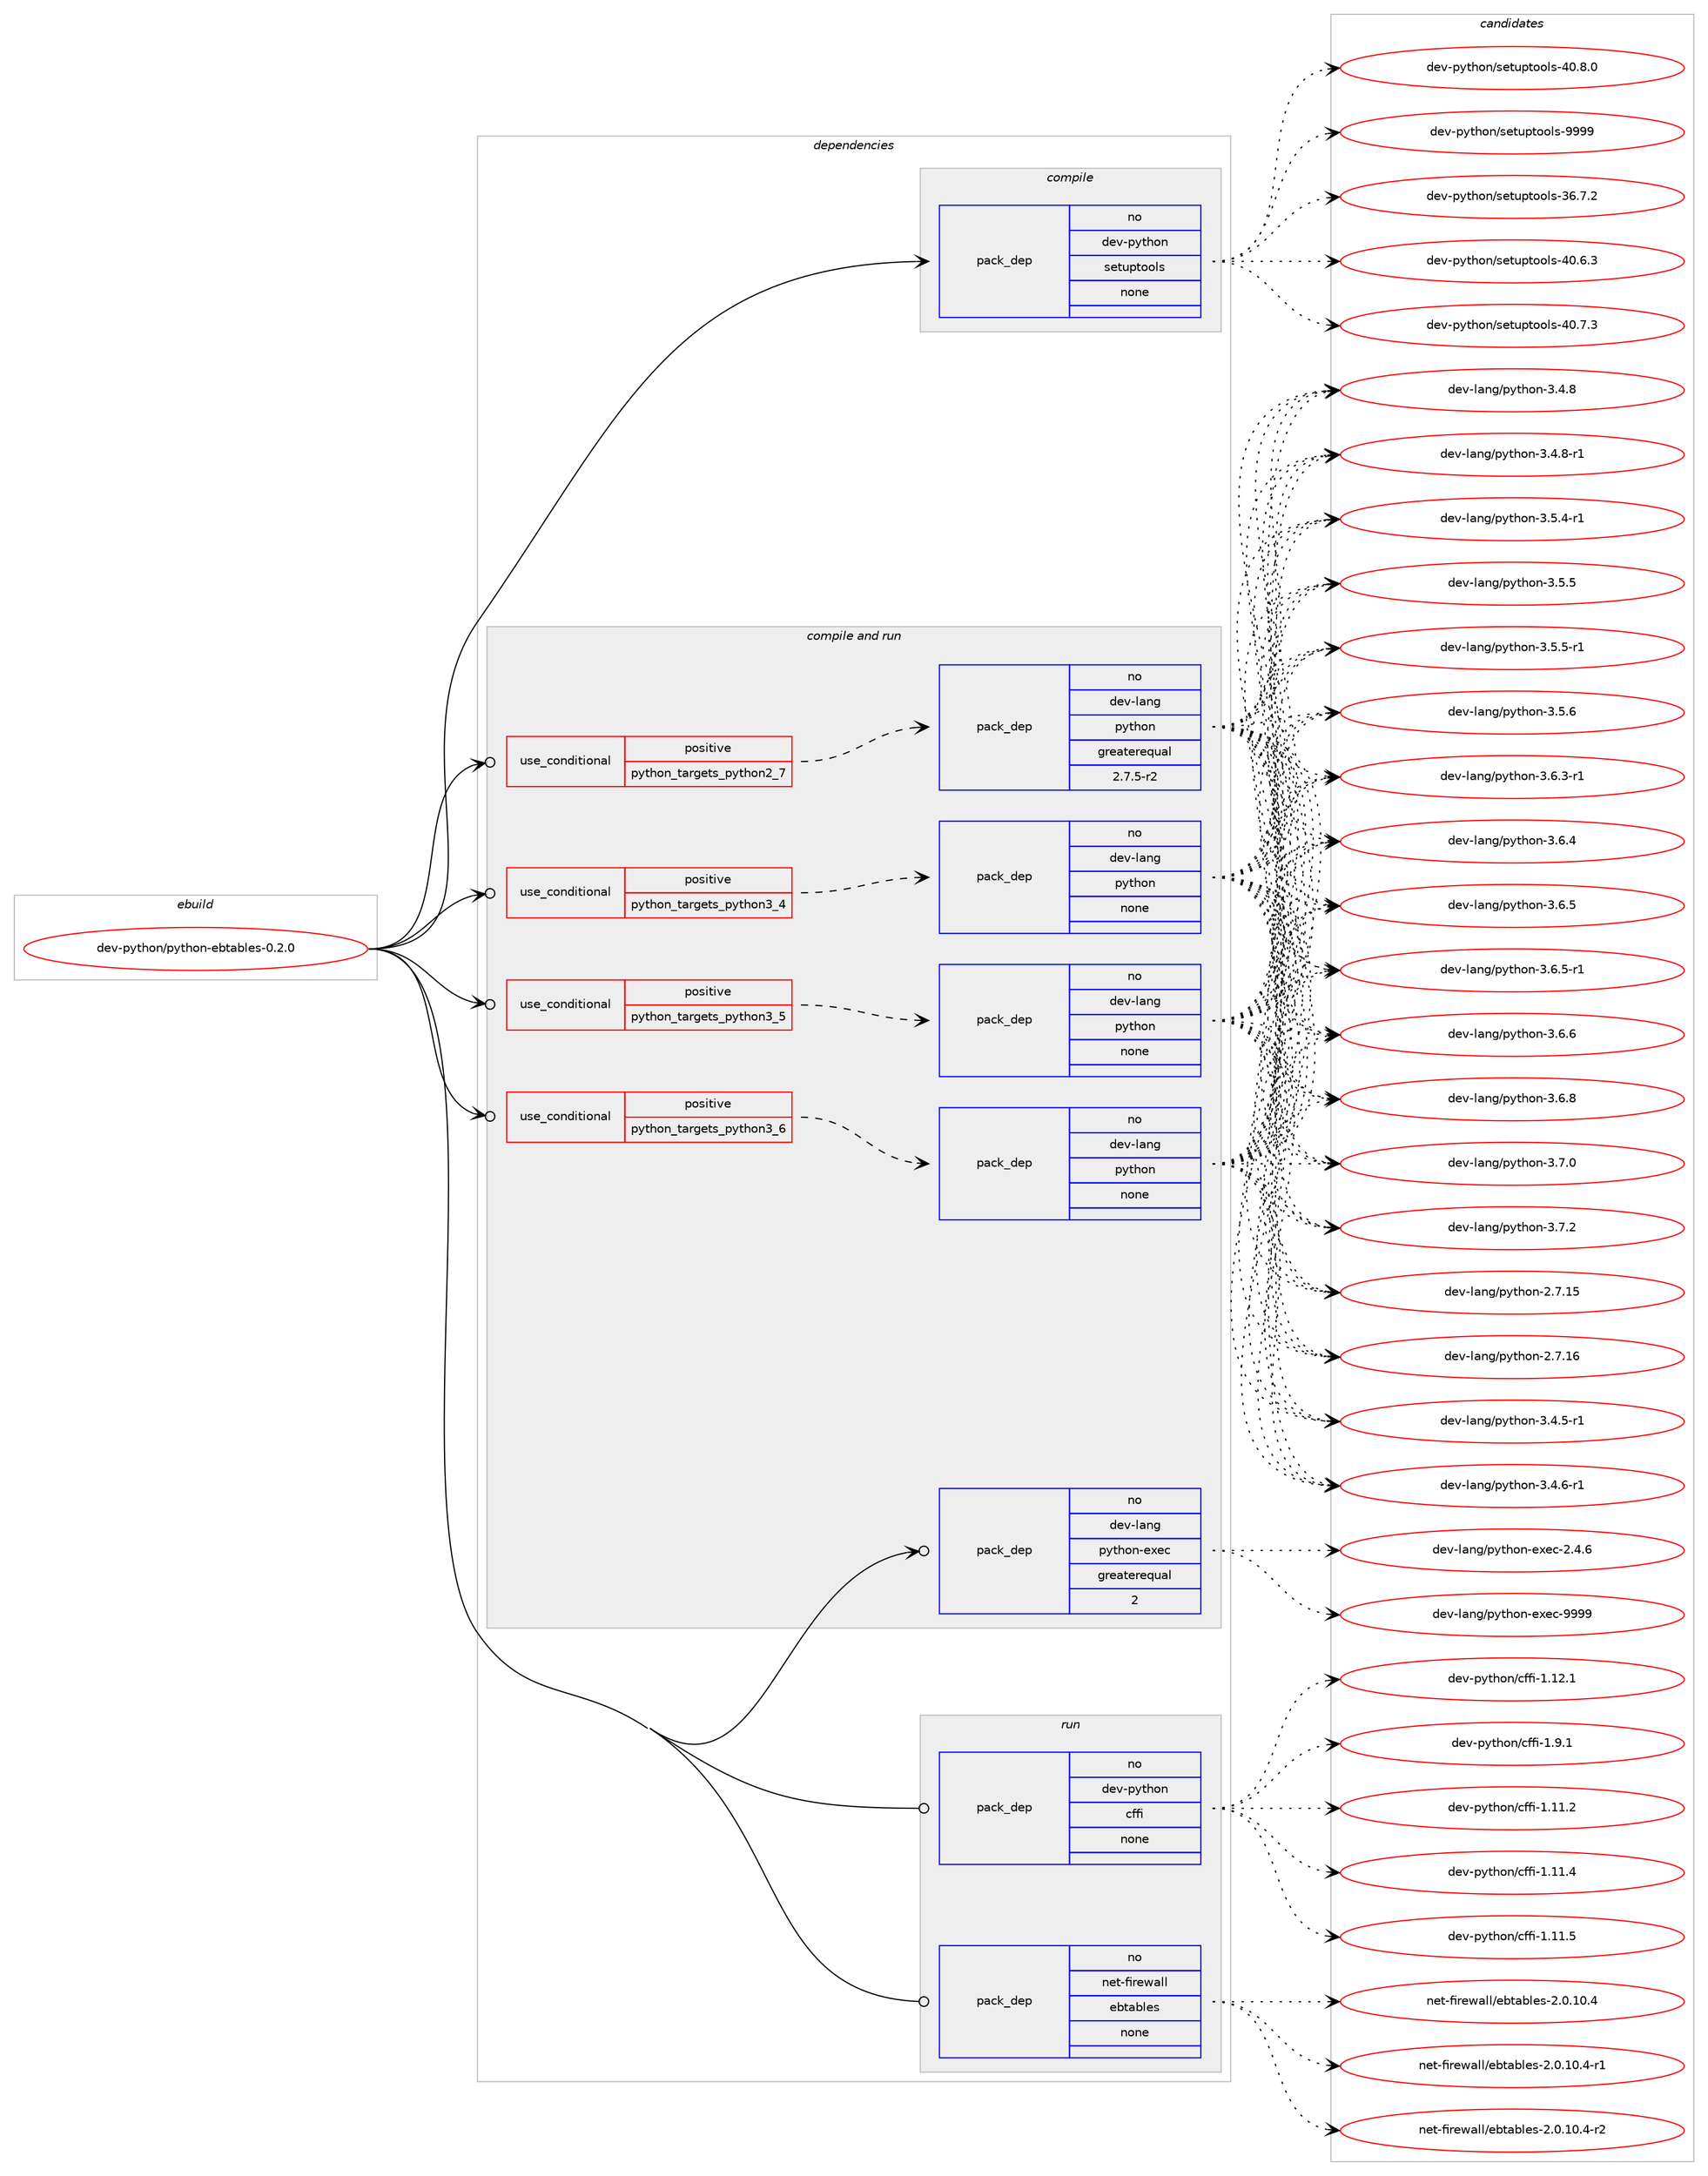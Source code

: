 digraph prolog {

# *************
# Graph options
# *************

newrank=true;
concentrate=true;
compound=true;
graph [rankdir=LR,fontname=Helvetica,fontsize=10,ranksep=1.5];#, ranksep=2.5, nodesep=0.2];
edge  [arrowhead=vee];
node  [fontname=Helvetica,fontsize=10];

# **********
# The ebuild
# **********

subgraph cluster_leftcol {
color=gray;
rank=same;
label=<<i>ebuild</i>>;
id [label="dev-python/python-ebtables-0.2.0", color=red, width=4, href="../dev-python/python-ebtables-0.2.0.svg"];
}

# ****************
# The dependencies
# ****************

subgraph cluster_midcol {
color=gray;
label=<<i>dependencies</i>>;
subgraph cluster_compile {
fillcolor="#eeeeee";
style=filled;
label=<<i>compile</i>>;
subgraph pack1028793 {
dependency1434729 [label=<<TABLE BORDER="0" CELLBORDER="1" CELLSPACING="0" CELLPADDING="4" WIDTH="220"><TR><TD ROWSPAN="6" CELLPADDING="30">pack_dep</TD></TR><TR><TD WIDTH="110">no</TD></TR><TR><TD>dev-python</TD></TR><TR><TD>setuptools</TD></TR><TR><TD>none</TD></TR><TR><TD></TD></TR></TABLE>>, shape=none, color=blue];
}
id:e -> dependency1434729:w [weight=20,style="solid",arrowhead="vee"];
}
subgraph cluster_compileandrun {
fillcolor="#eeeeee";
style=filled;
label=<<i>compile and run</i>>;
subgraph cond382583 {
dependency1434730 [label=<<TABLE BORDER="0" CELLBORDER="1" CELLSPACING="0" CELLPADDING="4"><TR><TD ROWSPAN="3" CELLPADDING="10">use_conditional</TD></TR><TR><TD>positive</TD></TR><TR><TD>python_targets_python2_7</TD></TR></TABLE>>, shape=none, color=red];
subgraph pack1028794 {
dependency1434731 [label=<<TABLE BORDER="0" CELLBORDER="1" CELLSPACING="0" CELLPADDING="4" WIDTH="220"><TR><TD ROWSPAN="6" CELLPADDING="30">pack_dep</TD></TR><TR><TD WIDTH="110">no</TD></TR><TR><TD>dev-lang</TD></TR><TR><TD>python</TD></TR><TR><TD>greaterequal</TD></TR><TR><TD>2.7.5-r2</TD></TR></TABLE>>, shape=none, color=blue];
}
dependency1434730:e -> dependency1434731:w [weight=20,style="dashed",arrowhead="vee"];
}
id:e -> dependency1434730:w [weight=20,style="solid",arrowhead="odotvee"];
subgraph cond382584 {
dependency1434732 [label=<<TABLE BORDER="0" CELLBORDER="1" CELLSPACING="0" CELLPADDING="4"><TR><TD ROWSPAN="3" CELLPADDING="10">use_conditional</TD></TR><TR><TD>positive</TD></TR><TR><TD>python_targets_python3_4</TD></TR></TABLE>>, shape=none, color=red];
subgraph pack1028795 {
dependency1434733 [label=<<TABLE BORDER="0" CELLBORDER="1" CELLSPACING="0" CELLPADDING="4" WIDTH="220"><TR><TD ROWSPAN="6" CELLPADDING="30">pack_dep</TD></TR><TR><TD WIDTH="110">no</TD></TR><TR><TD>dev-lang</TD></TR><TR><TD>python</TD></TR><TR><TD>none</TD></TR><TR><TD></TD></TR></TABLE>>, shape=none, color=blue];
}
dependency1434732:e -> dependency1434733:w [weight=20,style="dashed",arrowhead="vee"];
}
id:e -> dependency1434732:w [weight=20,style="solid",arrowhead="odotvee"];
subgraph cond382585 {
dependency1434734 [label=<<TABLE BORDER="0" CELLBORDER="1" CELLSPACING="0" CELLPADDING="4"><TR><TD ROWSPAN="3" CELLPADDING="10">use_conditional</TD></TR><TR><TD>positive</TD></TR><TR><TD>python_targets_python3_5</TD></TR></TABLE>>, shape=none, color=red];
subgraph pack1028796 {
dependency1434735 [label=<<TABLE BORDER="0" CELLBORDER="1" CELLSPACING="0" CELLPADDING="4" WIDTH="220"><TR><TD ROWSPAN="6" CELLPADDING="30">pack_dep</TD></TR><TR><TD WIDTH="110">no</TD></TR><TR><TD>dev-lang</TD></TR><TR><TD>python</TD></TR><TR><TD>none</TD></TR><TR><TD></TD></TR></TABLE>>, shape=none, color=blue];
}
dependency1434734:e -> dependency1434735:w [weight=20,style="dashed",arrowhead="vee"];
}
id:e -> dependency1434734:w [weight=20,style="solid",arrowhead="odotvee"];
subgraph cond382586 {
dependency1434736 [label=<<TABLE BORDER="0" CELLBORDER="1" CELLSPACING="0" CELLPADDING="4"><TR><TD ROWSPAN="3" CELLPADDING="10">use_conditional</TD></TR><TR><TD>positive</TD></TR><TR><TD>python_targets_python3_6</TD></TR></TABLE>>, shape=none, color=red];
subgraph pack1028797 {
dependency1434737 [label=<<TABLE BORDER="0" CELLBORDER="1" CELLSPACING="0" CELLPADDING="4" WIDTH="220"><TR><TD ROWSPAN="6" CELLPADDING="30">pack_dep</TD></TR><TR><TD WIDTH="110">no</TD></TR><TR><TD>dev-lang</TD></TR><TR><TD>python</TD></TR><TR><TD>none</TD></TR><TR><TD></TD></TR></TABLE>>, shape=none, color=blue];
}
dependency1434736:e -> dependency1434737:w [weight=20,style="dashed",arrowhead="vee"];
}
id:e -> dependency1434736:w [weight=20,style="solid",arrowhead="odotvee"];
subgraph pack1028798 {
dependency1434738 [label=<<TABLE BORDER="0" CELLBORDER="1" CELLSPACING="0" CELLPADDING="4" WIDTH="220"><TR><TD ROWSPAN="6" CELLPADDING="30">pack_dep</TD></TR><TR><TD WIDTH="110">no</TD></TR><TR><TD>dev-lang</TD></TR><TR><TD>python-exec</TD></TR><TR><TD>greaterequal</TD></TR><TR><TD>2</TD></TR></TABLE>>, shape=none, color=blue];
}
id:e -> dependency1434738:w [weight=20,style="solid",arrowhead="odotvee"];
}
subgraph cluster_run {
fillcolor="#eeeeee";
style=filled;
label=<<i>run</i>>;
subgraph pack1028799 {
dependency1434739 [label=<<TABLE BORDER="0" CELLBORDER="1" CELLSPACING="0" CELLPADDING="4" WIDTH="220"><TR><TD ROWSPAN="6" CELLPADDING="30">pack_dep</TD></TR><TR><TD WIDTH="110">no</TD></TR><TR><TD>dev-python</TD></TR><TR><TD>cffi</TD></TR><TR><TD>none</TD></TR><TR><TD></TD></TR></TABLE>>, shape=none, color=blue];
}
id:e -> dependency1434739:w [weight=20,style="solid",arrowhead="odot"];
subgraph pack1028800 {
dependency1434740 [label=<<TABLE BORDER="0" CELLBORDER="1" CELLSPACING="0" CELLPADDING="4" WIDTH="220"><TR><TD ROWSPAN="6" CELLPADDING="30">pack_dep</TD></TR><TR><TD WIDTH="110">no</TD></TR><TR><TD>net-firewall</TD></TR><TR><TD>ebtables</TD></TR><TR><TD>none</TD></TR><TR><TD></TD></TR></TABLE>>, shape=none, color=blue];
}
id:e -> dependency1434740:w [weight=20,style="solid",arrowhead="odot"];
}
}

# **************
# The candidates
# **************

subgraph cluster_choices {
rank=same;
color=gray;
label=<<i>candidates</i>>;

subgraph choice1028793 {
color=black;
nodesep=1;
choice100101118451121211161041111104711510111611711211611111110811545515446554650 [label="dev-python/setuptools-36.7.2", color=red, width=4,href="../dev-python/setuptools-36.7.2.svg"];
choice100101118451121211161041111104711510111611711211611111110811545524846544651 [label="dev-python/setuptools-40.6.3", color=red, width=4,href="../dev-python/setuptools-40.6.3.svg"];
choice100101118451121211161041111104711510111611711211611111110811545524846554651 [label="dev-python/setuptools-40.7.3", color=red, width=4,href="../dev-python/setuptools-40.7.3.svg"];
choice100101118451121211161041111104711510111611711211611111110811545524846564648 [label="dev-python/setuptools-40.8.0", color=red, width=4,href="../dev-python/setuptools-40.8.0.svg"];
choice10010111845112121116104111110471151011161171121161111111081154557575757 [label="dev-python/setuptools-9999", color=red, width=4,href="../dev-python/setuptools-9999.svg"];
dependency1434729:e -> choice100101118451121211161041111104711510111611711211611111110811545515446554650:w [style=dotted,weight="100"];
dependency1434729:e -> choice100101118451121211161041111104711510111611711211611111110811545524846544651:w [style=dotted,weight="100"];
dependency1434729:e -> choice100101118451121211161041111104711510111611711211611111110811545524846554651:w [style=dotted,weight="100"];
dependency1434729:e -> choice100101118451121211161041111104711510111611711211611111110811545524846564648:w [style=dotted,weight="100"];
dependency1434729:e -> choice10010111845112121116104111110471151011161171121161111111081154557575757:w [style=dotted,weight="100"];
}
subgraph choice1028794 {
color=black;
nodesep=1;
choice10010111845108971101034711212111610411111045504655464953 [label="dev-lang/python-2.7.15", color=red, width=4,href="../dev-lang/python-2.7.15.svg"];
choice10010111845108971101034711212111610411111045504655464954 [label="dev-lang/python-2.7.16", color=red, width=4,href="../dev-lang/python-2.7.16.svg"];
choice1001011184510897110103471121211161041111104551465246534511449 [label="dev-lang/python-3.4.5-r1", color=red, width=4,href="../dev-lang/python-3.4.5-r1.svg"];
choice1001011184510897110103471121211161041111104551465246544511449 [label="dev-lang/python-3.4.6-r1", color=red, width=4,href="../dev-lang/python-3.4.6-r1.svg"];
choice100101118451089711010347112121116104111110455146524656 [label="dev-lang/python-3.4.8", color=red, width=4,href="../dev-lang/python-3.4.8.svg"];
choice1001011184510897110103471121211161041111104551465246564511449 [label="dev-lang/python-3.4.8-r1", color=red, width=4,href="../dev-lang/python-3.4.8-r1.svg"];
choice1001011184510897110103471121211161041111104551465346524511449 [label="dev-lang/python-3.5.4-r1", color=red, width=4,href="../dev-lang/python-3.5.4-r1.svg"];
choice100101118451089711010347112121116104111110455146534653 [label="dev-lang/python-3.5.5", color=red, width=4,href="../dev-lang/python-3.5.5.svg"];
choice1001011184510897110103471121211161041111104551465346534511449 [label="dev-lang/python-3.5.5-r1", color=red, width=4,href="../dev-lang/python-3.5.5-r1.svg"];
choice100101118451089711010347112121116104111110455146534654 [label="dev-lang/python-3.5.6", color=red, width=4,href="../dev-lang/python-3.5.6.svg"];
choice1001011184510897110103471121211161041111104551465446514511449 [label="dev-lang/python-3.6.3-r1", color=red, width=4,href="../dev-lang/python-3.6.3-r1.svg"];
choice100101118451089711010347112121116104111110455146544652 [label="dev-lang/python-3.6.4", color=red, width=4,href="../dev-lang/python-3.6.4.svg"];
choice100101118451089711010347112121116104111110455146544653 [label="dev-lang/python-3.6.5", color=red, width=4,href="../dev-lang/python-3.6.5.svg"];
choice1001011184510897110103471121211161041111104551465446534511449 [label="dev-lang/python-3.6.5-r1", color=red, width=4,href="../dev-lang/python-3.6.5-r1.svg"];
choice100101118451089711010347112121116104111110455146544654 [label="dev-lang/python-3.6.6", color=red, width=4,href="../dev-lang/python-3.6.6.svg"];
choice100101118451089711010347112121116104111110455146544656 [label="dev-lang/python-3.6.8", color=red, width=4,href="../dev-lang/python-3.6.8.svg"];
choice100101118451089711010347112121116104111110455146554648 [label="dev-lang/python-3.7.0", color=red, width=4,href="../dev-lang/python-3.7.0.svg"];
choice100101118451089711010347112121116104111110455146554650 [label="dev-lang/python-3.7.2", color=red, width=4,href="../dev-lang/python-3.7.2.svg"];
dependency1434731:e -> choice10010111845108971101034711212111610411111045504655464953:w [style=dotted,weight="100"];
dependency1434731:e -> choice10010111845108971101034711212111610411111045504655464954:w [style=dotted,weight="100"];
dependency1434731:e -> choice1001011184510897110103471121211161041111104551465246534511449:w [style=dotted,weight="100"];
dependency1434731:e -> choice1001011184510897110103471121211161041111104551465246544511449:w [style=dotted,weight="100"];
dependency1434731:e -> choice100101118451089711010347112121116104111110455146524656:w [style=dotted,weight="100"];
dependency1434731:e -> choice1001011184510897110103471121211161041111104551465246564511449:w [style=dotted,weight="100"];
dependency1434731:e -> choice1001011184510897110103471121211161041111104551465346524511449:w [style=dotted,weight="100"];
dependency1434731:e -> choice100101118451089711010347112121116104111110455146534653:w [style=dotted,weight="100"];
dependency1434731:e -> choice1001011184510897110103471121211161041111104551465346534511449:w [style=dotted,weight="100"];
dependency1434731:e -> choice100101118451089711010347112121116104111110455146534654:w [style=dotted,weight="100"];
dependency1434731:e -> choice1001011184510897110103471121211161041111104551465446514511449:w [style=dotted,weight="100"];
dependency1434731:e -> choice100101118451089711010347112121116104111110455146544652:w [style=dotted,weight="100"];
dependency1434731:e -> choice100101118451089711010347112121116104111110455146544653:w [style=dotted,weight="100"];
dependency1434731:e -> choice1001011184510897110103471121211161041111104551465446534511449:w [style=dotted,weight="100"];
dependency1434731:e -> choice100101118451089711010347112121116104111110455146544654:w [style=dotted,weight="100"];
dependency1434731:e -> choice100101118451089711010347112121116104111110455146544656:w [style=dotted,weight="100"];
dependency1434731:e -> choice100101118451089711010347112121116104111110455146554648:w [style=dotted,weight="100"];
dependency1434731:e -> choice100101118451089711010347112121116104111110455146554650:w [style=dotted,weight="100"];
}
subgraph choice1028795 {
color=black;
nodesep=1;
choice10010111845108971101034711212111610411111045504655464953 [label="dev-lang/python-2.7.15", color=red, width=4,href="../dev-lang/python-2.7.15.svg"];
choice10010111845108971101034711212111610411111045504655464954 [label="dev-lang/python-2.7.16", color=red, width=4,href="../dev-lang/python-2.7.16.svg"];
choice1001011184510897110103471121211161041111104551465246534511449 [label="dev-lang/python-3.4.5-r1", color=red, width=4,href="../dev-lang/python-3.4.5-r1.svg"];
choice1001011184510897110103471121211161041111104551465246544511449 [label="dev-lang/python-3.4.6-r1", color=red, width=4,href="../dev-lang/python-3.4.6-r1.svg"];
choice100101118451089711010347112121116104111110455146524656 [label="dev-lang/python-3.4.8", color=red, width=4,href="../dev-lang/python-3.4.8.svg"];
choice1001011184510897110103471121211161041111104551465246564511449 [label="dev-lang/python-3.4.8-r1", color=red, width=4,href="../dev-lang/python-3.4.8-r1.svg"];
choice1001011184510897110103471121211161041111104551465346524511449 [label="dev-lang/python-3.5.4-r1", color=red, width=4,href="../dev-lang/python-3.5.4-r1.svg"];
choice100101118451089711010347112121116104111110455146534653 [label="dev-lang/python-3.5.5", color=red, width=4,href="../dev-lang/python-3.5.5.svg"];
choice1001011184510897110103471121211161041111104551465346534511449 [label="dev-lang/python-3.5.5-r1", color=red, width=4,href="../dev-lang/python-3.5.5-r1.svg"];
choice100101118451089711010347112121116104111110455146534654 [label="dev-lang/python-3.5.6", color=red, width=4,href="../dev-lang/python-3.5.6.svg"];
choice1001011184510897110103471121211161041111104551465446514511449 [label="dev-lang/python-3.6.3-r1", color=red, width=4,href="../dev-lang/python-3.6.3-r1.svg"];
choice100101118451089711010347112121116104111110455146544652 [label="dev-lang/python-3.6.4", color=red, width=4,href="../dev-lang/python-3.6.4.svg"];
choice100101118451089711010347112121116104111110455146544653 [label="dev-lang/python-3.6.5", color=red, width=4,href="../dev-lang/python-3.6.5.svg"];
choice1001011184510897110103471121211161041111104551465446534511449 [label="dev-lang/python-3.6.5-r1", color=red, width=4,href="../dev-lang/python-3.6.5-r1.svg"];
choice100101118451089711010347112121116104111110455146544654 [label="dev-lang/python-3.6.6", color=red, width=4,href="../dev-lang/python-3.6.6.svg"];
choice100101118451089711010347112121116104111110455146544656 [label="dev-lang/python-3.6.8", color=red, width=4,href="../dev-lang/python-3.6.8.svg"];
choice100101118451089711010347112121116104111110455146554648 [label="dev-lang/python-3.7.0", color=red, width=4,href="../dev-lang/python-3.7.0.svg"];
choice100101118451089711010347112121116104111110455146554650 [label="dev-lang/python-3.7.2", color=red, width=4,href="../dev-lang/python-3.7.2.svg"];
dependency1434733:e -> choice10010111845108971101034711212111610411111045504655464953:w [style=dotted,weight="100"];
dependency1434733:e -> choice10010111845108971101034711212111610411111045504655464954:w [style=dotted,weight="100"];
dependency1434733:e -> choice1001011184510897110103471121211161041111104551465246534511449:w [style=dotted,weight="100"];
dependency1434733:e -> choice1001011184510897110103471121211161041111104551465246544511449:w [style=dotted,weight="100"];
dependency1434733:e -> choice100101118451089711010347112121116104111110455146524656:w [style=dotted,weight="100"];
dependency1434733:e -> choice1001011184510897110103471121211161041111104551465246564511449:w [style=dotted,weight="100"];
dependency1434733:e -> choice1001011184510897110103471121211161041111104551465346524511449:w [style=dotted,weight="100"];
dependency1434733:e -> choice100101118451089711010347112121116104111110455146534653:w [style=dotted,weight="100"];
dependency1434733:e -> choice1001011184510897110103471121211161041111104551465346534511449:w [style=dotted,weight="100"];
dependency1434733:e -> choice100101118451089711010347112121116104111110455146534654:w [style=dotted,weight="100"];
dependency1434733:e -> choice1001011184510897110103471121211161041111104551465446514511449:w [style=dotted,weight="100"];
dependency1434733:e -> choice100101118451089711010347112121116104111110455146544652:w [style=dotted,weight="100"];
dependency1434733:e -> choice100101118451089711010347112121116104111110455146544653:w [style=dotted,weight="100"];
dependency1434733:e -> choice1001011184510897110103471121211161041111104551465446534511449:w [style=dotted,weight="100"];
dependency1434733:e -> choice100101118451089711010347112121116104111110455146544654:w [style=dotted,weight="100"];
dependency1434733:e -> choice100101118451089711010347112121116104111110455146544656:w [style=dotted,weight="100"];
dependency1434733:e -> choice100101118451089711010347112121116104111110455146554648:w [style=dotted,weight="100"];
dependency1434733:e -> choice100101118451089711010347112121116104111110455146554650:w [style=dotted,weight="100"];
}
subgraph choice1028796 {
color=black;
nodesep=1;
choice10010111845108971101034711212111610411111045504655464953 [label="dev-lang/python-2.7.15", color=red, width=4,href="../dev-lang/python-2.7.15.svg"];
choice10010111845108971101034711212111610411111045504655464954 [label="dev-lang/python-2.7.16", color=red, width=4,href="../dev-lang/python-2.7.16.svg"];
choice1001011184510897110103471121211161041111104551465246534511449 [label="dev-lang/python-3.4.5-r1", color=red, width=4,href="../dev-lang/python-3.4.5-r1.svg"];
choice1001011184510897110103471121211161041111104551465246544511449 [label="dev-lang/python-3.4.6-r1", color=red, width=4,href="../dev-lang/python-3.4.6-r1.svg"];
choice100101118451089711010347112121116104111110455146524656 [label="dev-lang/python-3.4.8", color=red, width=4,href="../dev-lang/python-3.4.8.svg"];
choice1001011184510897110103471121211161041111104551465246564511449 [label="dev-lang/python-3.4.8-r1", color=red, width=4,href="../dev-lang/python-3.4.8-r1.svg"];
choice1001011184510897110103471121211161041111104551465346524511449 [label="dev-lang/python-3.5.4-r1", color=red, width=4,href="../dev-lang/python-3.5.4-r1.svg"];
choice100101118451089711010347112121116104111110455146534653 [label="dev-lang/python-3.5.5", color=red, width=4,href="../dev-lang/python-3.5.5.svg"];
choice1001011184510897110103471121211161041111104551465346534511449 [label="dev-lang/python-3.5.5-r1", color=red, width=4,href="../dev-lang/python-3.5.5-r1.svg"];
choice100101118451089711010347112121116104111110455146534654 [label="dev-lang/python-3.5.6", color=red, width=4,href="../dev-lang/python-3.5.6.svg"];
choice1001011184510897110103471121211161041111104551465446514511449 [label="dev-lang/python-3.6.3-r1", color=red, width=4,href="../dev-lang/python-3.6.3-r1.svg"];
choice100101118451089711010347112121116104111110455146544652 [label="dev-lang/python-3.6.4", color=red, width=4,href="../dev-lang/python-3.6.4.svg"];
choice100101118451089711010347112121116104111110455146544653 [label="dev-lang/python-3.6.5", color=red, width=4,href="../dev-lang/python-3.6.5.svg"];
choice1001011184510897110103471121211161041111104551465446534511449 [label="dev-lang/python-3.6.5-r1", color=red, width=4,href="../dev-lang/python-3.6.5-r1.svg"];
choice100101118451089711010347112121116104111110455146544654 [label="dev-lang/python-3.6.6", color=red, width=4,href="../dev-lang/python-3.6.6.svg"];
choice100101118451089711010347112121116104111110455146544656 [label="dev-lang/python-3.6.8", color=red, width=4,href="../dev-lang/python-3.6.8.svg"];
choice100101118451089711010347112121116104111110455146554648 [label="dev-lang/python-3.7.0", color=red, width=4,href="../dev-lang/python-3.7.0.svg"];
choice100101118451089711010347112121116104111110455146554650 [label="dev-lang/python-3.7.2", color=red, width=4,href="../dev-lang/python-3.7.2.svg"];
dependency1434735:e -> choice10010111845108971101034711212111610411111045504655464953:w [style=dotted,weight="100"];
dependency1434735:e -> choice10010111845108971101034711212111610411111045504655464954:w [style=dotted,weight="100"];
dependency1434735:e -> choice1001011184510897110103471121211161041111104551465246534511449:w [style=dotted,weight="100"];
dependency1434735:e -> choice1001011184510897110103471121211161041111104551465246544511449:w [style=dotted,weight="100"];
dependency1434735:e -> choice100101118451089711010347112121116104111110455146524656:w [style=dotted,weight="100"];
dependency1434735:e -> choice1001011184510897110103471121211161041111104551465246564511449:w [style=dotted,weight="100"];
dependency1434735:e -> choice1001011184510897110103471121211161041111104551465346524511449:w [style=dotted,weight="100"];
dependency1434735:e -> choice100101118451089711010347112121116104111110455146534653:w [style=dotted,weight="100"];
dependency1434735:e -> choice1001011184510897110103471121211161041111104551465346534511449:w [style=dotted,weight="100"];
dependency1434735:e -> choice100101118451089711010347112121116104111110455146534654:w [style=dotted,weight="100"];
dependency1434735:e -> choice1001011184510897110103471121211161041111104551465446514511449:w [style=dotted,weight="100"];
dependency1434735:e -> choice100101118451089711010347112121116104111110455146544652:w [style=dotted,weight="100"];
dependency1434735:e -> choice100101118451089711010347112121116104111110455146544653:w [style=dotted,weight="100"];
dependency1434735:e -> choice1001011184510897110103471121211161041111104551465446534511449:w [style=dotted,weight="100"];
dependency1434735:e -> choice100101118451089711010347112121116104111110455146544654:w [style=dotted,weight="100"];
dependency1434735:e -> choice100101118451089711010347112121116104111110455146544656:w [style=dotted,weight="100"];
dependency1434735:e -> choice100101118451089711010347112121116104111110455146554648:w [style=dotted,weight="100"];
dependency1434735:e -> choice100101118451089711010347112121116104111110455146554650:w [style=dotted,weight="100"];
}
subgraph choice1028797 {
color=black;
nodesep=1;
choice10010111845108971101034711212111610411111045504655464953 [label="dev-lang/python-2.7.15", color=red, width=4,href="../dev-lang/python-2.7.15.svg"];
choice10010111845108971101034711212111610411111045504655464954 [label="dev-lang/python-2.7.16", color=red, width=4,href="../dev-lang/python-2.7.16.svg"];
choice1001011184510897110103471121211161041111104551465246534511449 [label="dev-lang/python-3.4.5-r1", color=red, width=4,href="../dev-lang/python-3.4.5-r1.svg"];
choice1001011184510897110103471121211161041111104551465246544511449 [label="dev-lang/python-3.4.6-r1", color=red, width=4,href="../dev-lang/python-3.4.6-r1.svg"];
choice100101118451089711010347112121116104111110455146524656 [label="dev-lang/python-3.4.8", color=red, width=4,href="../dev-lang/python-3.4.8.svg"];
choice1001011184510897110103471121211161041111104551465246564511449 [label="dev-lang/python-3.4.8-r1", color=red, width=4,href="../dev-lang/python-3.4.8-r1.svg"];
choice1001011184510897110103471121211161041111104551465346524511449 [label="dev-lang/python-3.5.4-r1", color=red, width=4,href="../dev-lang/python-3.5.4-r1.svg"];
choice100101118451089711010347112121116104111110455146534653 [label="dev-lang/python-3.5.5", color=red, width=4,href="../dev-lang/python-3.5.5.svg"];
choice1001011184510897110103471121211161041111104551465346534511449 [label="dev-lang/python-3.5.5-r1", color=red, width=4,href="../dev-lang/python-3.5.5-r1.svg"];
choice100101118451089711010347112121116104111110455146534654 [label="dev-lang/python-3.5.6", color=red, width=4,href="../dev-lang/python-3.5.6.svg"];
choice1001011184510897110103471121211161041111104551465446514511449 [label="dev-lang/python-3.6.3-r1", color=red, width=4,href="../dev-lang/python-3.6.3-r1.svg"];
choice100101118451089711010347112121116104111110455146544652 [label="dev-lang/python-3.6.4", color=red, width=4,href="../dev-lang/python-3.6.4.svg"];
choice100101118451089711010347112121116104111110455146544653 [label="dev-lang/python-3.6.5", color=red, width=4,href="../dev-lang/python-3.6.5.svg"];
choice1001011184510897110103471121211161041111104551465446534511449 [label="dev-lang/python-3.6.5-r1", color=red, width=4,href="../dev-lang/python-3.6.5-r1.svg"];
choice100101118451089711010347112121116104111110455146544654 [label="dev-lang/python-3.6.6", color=red, width=4,href="../dev-lang/python-3.6.6.svg"];
choice100101118451089711010347112121116104111110455146544656 [label="dev-lang/python-3.6.8", color=red, width=4,href="../dev-lang/python-3.6.8.svg"];
choice100101118451089711010347112121116104111110455146554648 [label="dev-lang/python-3.7.0", color=red, width=4,href="../dev-lang/python-3.7.0.svg"];
choice100101118451089711010347112121116104111110455146554650 [label="dev-lang/python-3.7.2", color=red, width=4,href="../dev-lang/python-3.7.2.svg"];
dependency1434737:e -> choice10010111845108971101034711212111610411111045504655464953:w [style=dotted,weight="100"];
dependency1434737:e -> choice10010111845108971101034711212111610411111045504655464954:w [style=dotted,weight="100"];
dependency1434737:e -> choice1001011184510897110103471121211161041111104551465246534511449:w [style=dotted,weight="100"];
dependency1434737:e -> choice1001011184510897110103471121211161041111104551465246544511449:w [style=dotted,weight="100"];
dependency1434737:e -> choice100101118451089711010347112121116104111110455146524656:w [style=dotted,weight="100"];
dependency1434737:e -> choice1001011184510897110103471121211161041111104551465246564511449:w [style=dotted,weight="100"];
dependency1434737:e -> choice1001011184510897110103471121211161041111104551465346524511449:w [style=dotted,weight="100"];
dependency1434737:e -> choice100101118451089711010347112121116104111110455146534653:w [style=dotted,weight="100"];
dependency1434737:e -> choice1001011184510897110103471121211161041111104551465346534511449:w [style=dotted,weight="100"];
dependency1434737:e -> choice100101118451089711010347112121116104111110455146534654:w [style=dotted,weight="100"];
dependency1434737:e -> choice1001011184510897110103471121211161041111104551465446514511449:w [style=dotted,weight="100"];
dependency1434737:e -> choice100101118451089711010347112121116104111110455146544652:w [style=dotted,weight="100"];
dependency1434737:e -> choice100101118451089711010347112121116104111110455146544653:w [style=dotted,weight="100"];
dependency1434737:e -> choice1001011184510897110103471121211161041111104551465446534511449:w [style=dotted,weight="100"];
dependency1434737:e -> choice100101118451089711010347112121116104111110455146544654:w [style=dotted,weight="100"];
dependency1434737:e -> choice100101118451089711010347112121116104111110455146544656:w [style=dotted,weight="100"];
dependency1434737:e -> choice100101118451089711010347112121116104111110455146554648:w [style=dotted,weight="100"];
dependency1434737:e -> choice100101118451089711010347112121116104111110455146554650:w [style=dotted,weight="100"];
}
subgraph choice1028798 {
color=black;
nodesep=1;
choice1001011184510897110103471121211161041111104510112010199455046524654 [label="dev-lang/python-exec-2.4.6", color=red, width=4,href="../dev-lang/python-exec-2.4.6.svg"];
choice10010111845108971101034711212111610411111045101120101994557575757 [label="dev-lang/python-exec-9999", color=red, width=4,href="../dev-lang/python-exec-9999.svg"];
dependency1434738:e -> choice1001011184510897110103471121211161041111104510112010199455046524654:w [style=dotted,weight="100"];
dependency1434738:e -> choice10010111845108971101034711212111610411111045101120101994557575757:w [style=dotted,weight="100"];
}
subgraph choice1028799 {
color=black;
nodesep=1;
choice10010111845112121116104111110479910210210545494649494650 [label="dev-python/cffi-1.11.2", color=red, width=4,href="../dev-python/cffi-1.11.2.svg"];
choice10010111845112121116104111110479910210210545494649494652 [label="dev-python/cffi-1.11.4", color=red, width=4,href="../dev-python/cffi-1.11.4.svg"];
choice10010111845112121116104111110479910210210545494649494653 [label="dev-python/cffi-1.11.5", color=red, width=4,href="../dev-python/cffi-1.11.5.svg"];
choice10010111845112121116104111110479910210210545494649504649 [label="dev-python/cffi-1.12.1", color=red, width=4,href="../dev-python/cffi-1.12.1.svg"];
choice100101118451121211161041111104799102102105454946574649 [label="dev-python/cffi-1.9.1", color=red, width=4,href="../dev-python/cffi-1.9.1.svg"];
dependency1434739:e -> choice10010111845112121116104111110479910210210545494649494650:w [style=dotted,weight="100"];
dependency1434739:e -> choice10010111845112121116104111110479910210210545494649494652:w [style=dotted,weight="100"];
dependency1434739:e -> choice10010111845112121116104111110479910210210545494649494653:w [style=dotted,weight="100"];
dependency1434739:e -> choice10010111845112121116104111110479910210210545494649504649:w [style=dotted,weight="100"];
dependency1434739:e -> choice100101118451121211161041111104799102102105454946574649:w [style=dotted,weight="100"];
}
subgraph choice1028800 {
color=black;
nodesep=1;
choice110101116451021051141011199710810847101981169798108101115455046484649484652 [label="net-firewall/ebtables-2.0.10.4", color=red, width=4,href="../net-firewall/ebtables-2.0.10.4.svg"];
choice1101011164510210511410111997108108471019811697981081011154550464846494846524511449 [label="net-firewall/ebtables-2.0.10.4-r1", color=red, width=4,href="../net-firewall/ebtables-2.0.10.4-r1.svg"];
choice1101011164510210511410111997108108471019811697981081011154550464846494846524511450 [label="net-firewall/ebtables-2.0.10.4-r2", color=red, width=4,href="../net-firewall/ebtables-2.0.10.4-r2.svg"];
dependency1434740:e -> choice110101116451021051141011199710810847101981169798108101115455046484649484652:w [style=dotted,weight="100"];
dependency1434740:e -> choice1101011164510210511410111997108108471019811697981081011154550464846494846524511449:w [style=dotted,weight="100"];
dependency1434740:e -> choice1101011164510210511410111997108108471019811697981081011154550464846494846524511450:w [style=dotted,weight="100"];
}
}

}
